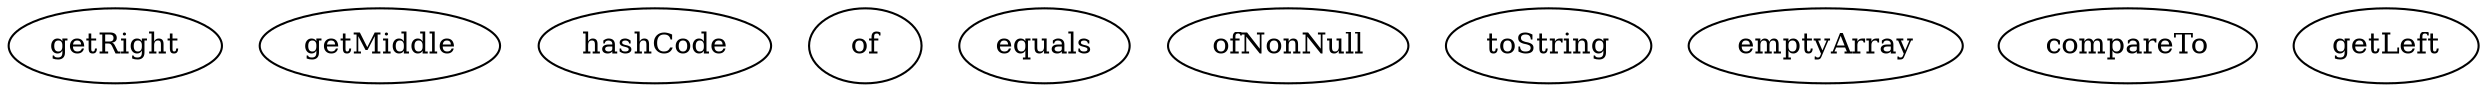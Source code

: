 digraph G {
getRight;
getMiddle;
hashCode;
of;
equals;
ofNonNull;
toString;
emptyArray;
compareTo;
getLeft;
}